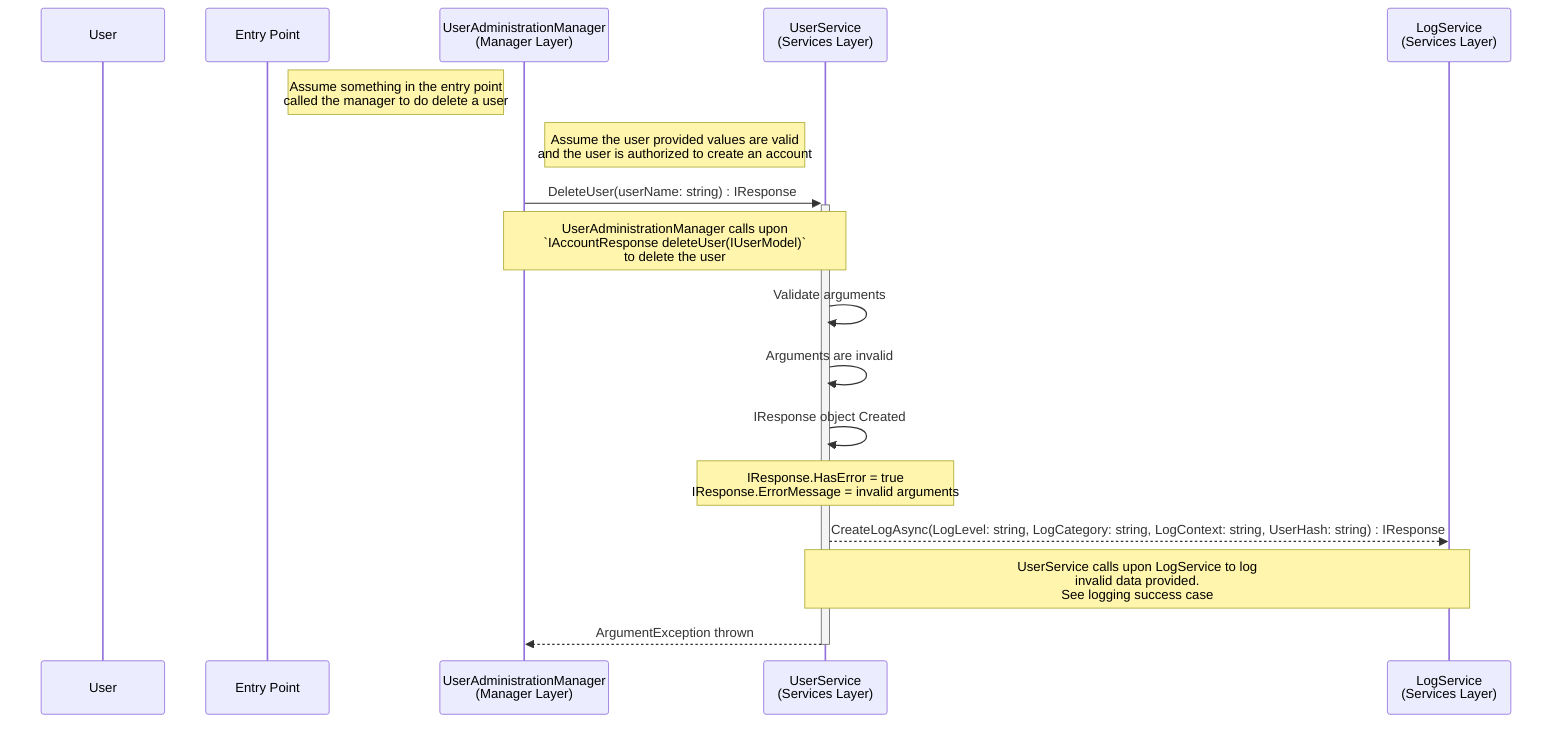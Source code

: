 sequenceDiagram
participant u as User
participant e as Entry Point
participant usm as UserAdministrationManager<br>(Manager Layer)
participant uc as UserService<br>(Services Layer)
participant ll as LogService<br>(Services Layer) 

Note Right of e: Assume something in the entry point<br>called the manager to do delete a user
Note Right of usm: Assume the user provided values are valid<br>and the user is authorized to create an account

usm->>+uc: DeleteUser(userName: string) : IResponse
    Note over usm,uc: UserAdministrationManager calls upon<br>`IAccountResponse deleteUser(IUserModel)`<br>to delete the user

uc->>uc: Validate arguments

uc->>uc: Arguments are invalid

uc->>uc: IResponse object Created
    Note over uc,uc: IResponse.HasError = true<br>IResponse.ErrorMessage = invalid arguments
# Write log that user was unsuccessfully deleted
uc-->>ll: CreateLogAsync(LogLevel: string, LogCategory: string, LogContext: string, UserHash: string) : IResponse
    Note over uc,ll: UserService calls upon LogService to log<br>invalid data provided.<br>See logging success case

uc-->>-usm: ArgumentException thrown